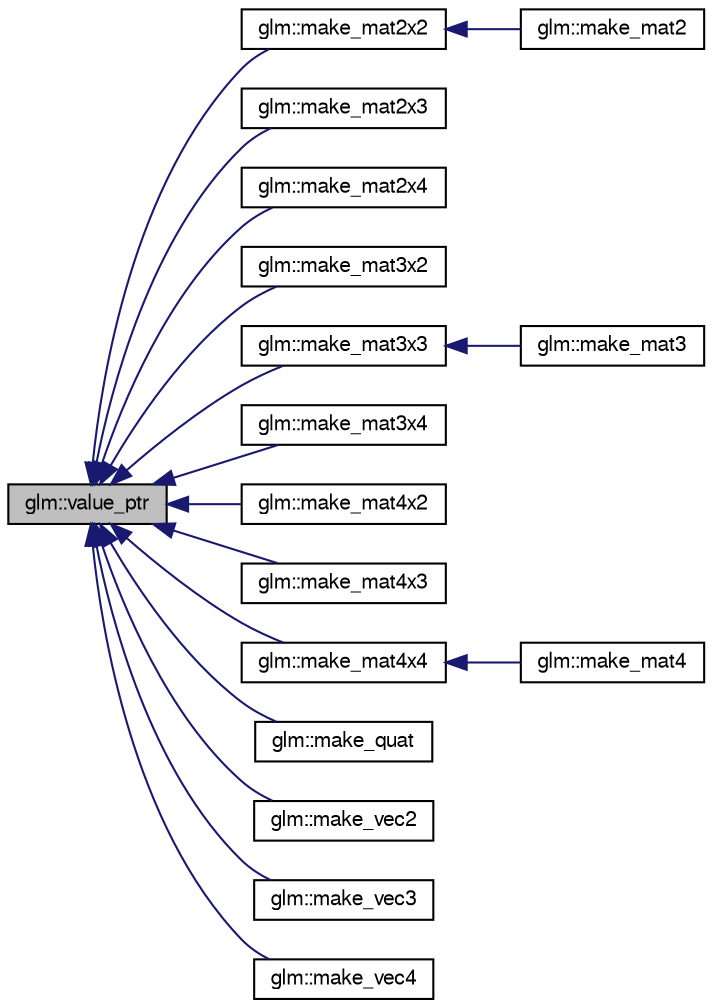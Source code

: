 digraph G
{
  bgcolor="transparent";
  edge [fontname="FreeSans",fontsize=10,labelfontname="FreeSans",labelfontsize=10];
  node [fontname="FreeSans",fontsize=10,shape=record];
  rankdir=LR;
  Node1 [label="glm::value_ptr",height=0.2,width=0.4,color="black", fillcolor="grey75", style="filled" fontcolor="black"];
  Node1 -> Node2 [dir=back,color="midnightblue",fontsize=10,style="solid"];
  Node2 [label="glm::make_mat2x2",height=0.2,width=0.4,color="black",URL="$group__gtc__type__ptr.html#g49c18920c113e1e72caea1c3978c8e7f"];
  Node2 -> Node3 [dir=back,color="midnightblue",fontsize=10,style="solid"];
  Node3 [label="glm::make_mat2",height=0.2,width=0.4,color="black",URL="$group__gtc__type__ptr.html#g08f35700be4d2e627da4d894edfa1b60"];
  Node1 -> Node4 [dir=back,color="midnightblue",fontsize=10,style="solid"];
  Node4 [label="glm::make_mat2x3",height=0.2,width=0.4,color="black",URL="$group__gtc__type__ptr.html#g86620b90c993ff8e31f0dff1611bd2da"];
  Node1 -> Node5 [dir=back,color="midnightblue",fontsize=10,style="solid"];
  Node5 [label="glm::make_mat2x4",height=0.2,width=0.4,color="black",URL="$group__gtc__type__ptr.html#g50245f47c0e6f5a2ab5ce157dc3e97ac"];
  Node1 -> Node6 [dir=back,color="midnightblue",fontsize=10,style="solid"];
  Node6 [label="glm::make_mat3x2",height=0.2,width=0.4,color="black",URL="$group__gtc__type__ptr.html#g6c7d94e71f8df512fca44427311baeae"];
  Node1 -> Node7 [dir=back,color="midnightblue",fontsize=10,style="solid"];
  Node7 [label="glm::make_mat3x3",height=0.2,width=0.4,color="black",URL="$group__gtc__type__ptr.html#g206b172296286d333b0ff92e77b28b66"];
  Node7 -> Node8 [dir=back,color="midnightblue",fontsize=10,style="solid"];
  Node8 [label="glm::make_mat3",height=0.2,width=0.4,color="black",URL="$group__gtc__type__ptr.html#g63c04b2cd2367a06e9817a66b5025662"];
  Node1 -> Node9 [dir=back,color="midnightblue",fontsize=10,style="solid"];
  Node9 [label="glm::make_mat3x4",height=0.2,width=0.4,color="black",URL="$group__gtc__type__ptr.html#g81d4d38acbaded29fb07ca282f089122"];
  Node1 -> Node10 [dir=back,color="midnightblue",fontsize=10,style="solid"];
  Node10 [label="glm::make_mat4x2",height=0.2,width=0.4,color="black",URL="$group__gtc__type__ptr.html#gc253e8157af1e4ec366c80d4bd90cbb2"];
  Node1 -> Node11 [dir=back,color="midnightblue",fontsize=10,style="solid"];
  Node11 [label="glm::make_mat4x3",height=0.2,width=0.4,color="black",URL="$group__gtc__type__ptr.html#gc375314134d9b3736395a4eda2602590"];
  Node1 -> Node12 [dir=back,color="midnightblue",fontsize=10,style="solid"];
  Node12 [label="glm::make_mat4x4",height=0.2,width=0.4,color="black",URL="$group__gtc__type__ptr.html#g74e671ae9dc7e5e8f21aa44ea263d76e"];
  Node12 -> Node13 [dir=back,color="midnightblue",fontsize=10,style="solid"];
  Node13 [label="glm::make_mat4",height=0.2,width=0.4,color="black",URL="$group__gtc__type__ptr.html#g082261bc3bf4a6d320d6beaebcbaf1db"];
  Node1 -> Node14 [dir=back,color="midnightblue",fontsize=10,style="solid"];
  Node14 [label="glm::make_quat",height=0.2,width=0.4,color="black",URL="$group__gtc__type__ptr.html#gac5b8f1104856835d3d65d854362c85b"];
  Node1 -> Node15 [dir=back,color="midnightblue",fontsize=10,style="solid"];
  Node15 [label="glm::make_vec2",height=0.2,width=0.4,color="black",URL="$group__gtc__type__ptr.html#g7009d8090f046d1ce98e59df584fff46"];
  Node1 -> Node16 [dir=back,color="midnightblue",fontsize=10,style="solid"];
  Node16 [label="glm::make_vec3",height=0.2,width=0.4,color="black",URL="$group__gtc__type__ptr.html#g0b727d0acba617ec7b9af9f06892336a"];
  Node1 -> Node17 [dir=back,color="midnightblue",fontsize=10,style="solid"];
  Node17 [label="glm::make_vec4",height=0.2,width=0.4,color="black",URL="$group__gtc__type__ptr.html#gf44d3c8aa09a7a8021ae5312e2f1f091"];
}
